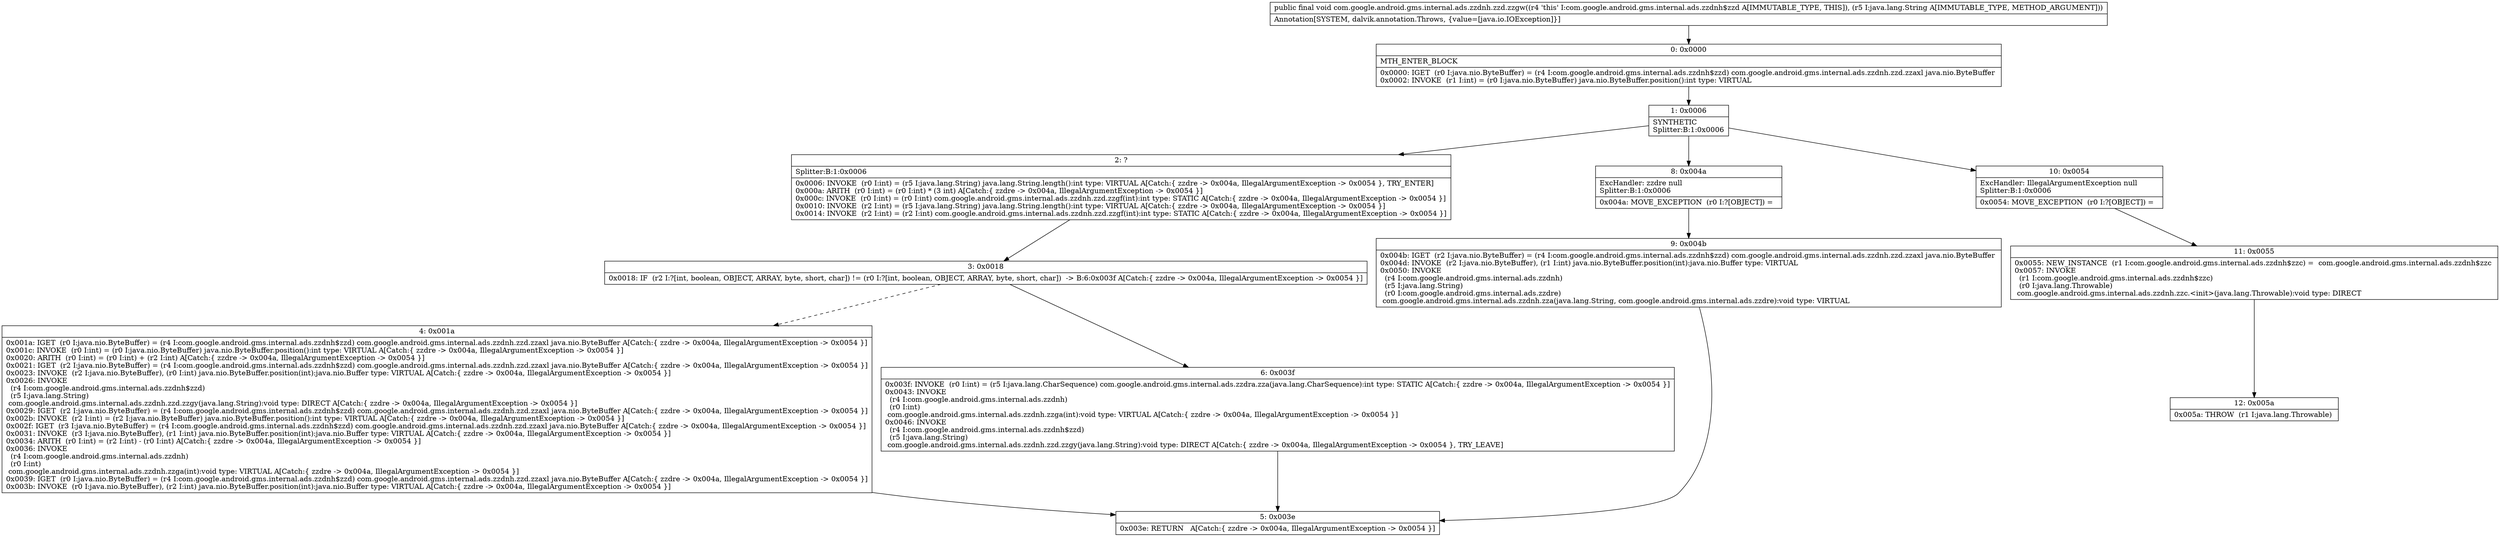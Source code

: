 digraph "CFG forcom.google.android.gms.internal.ads.zzdnh.zzd.zzgw(Ljava\/lang\/String;)V" {
Node_0 [shape=record,label="{0\:\ 0x0000|MTH_ENTER_BLOCK\l|0x0000: IGET  (r0 I:java.nio.ByteBuffer) = (r4 I:com.google.android.gms.internal.ads.zzdnh$zzd) com.google.android.gms.internal.ads.zzdnh.zzd.zzaxl java.nio.ByteBuffer \l0x0002: INVOKE  (r1 I:int) = (r0 I:java.nio.ByteBuffer) java.nio.ByteBuffer.position():int type: VIRTUAL \l}"];
Node_1 [shape=record,label="{1\:\ 0x0006|SYNTHETIC\lSplitter:B:1:0x0006\l}"];
Node_2 [shape=record,label="{2\:\ ?|Splitter:B:1:0x0006\l|0x0006: INVOKE  (r0 I:int) = (r5 I:java.lang.String) java.lang.String.length():int type: VIRTUAL A[Catch:\{ zzdre \-\> 0x004a, IllegalArgumentException \-\> 0x0054 \}, TRY_ENTER]\l0x000a: ARITH  (r0 I:int) = (r0 I:int) * (3 int) A[Catch:\{ zzdre \-\> 0x004a, IllegalArgumentException \-\> 0x0054 \}]\l0x000c: INVOKE  (r0 I:int) = (r0 I:int) com.google.android.gms.internal.ads.zzdnh.zzd.zzgf(int):int type: STATIC A[Catch:\{ zzdre \-\> 0x004a, IllegalArgumentException \-\> 0x0054 \}]\l0x0010: INVOKE  (r2 I:int) = (r5 I:java.lang.String) java.lang.String.length():int type: VIRTUAL A[Catch:\{ zzdre \-\> 0x004a, IllegalArgumentException \-\> 0x0054 \}]\l0x0014: INVOKE  (r2 I:int) = (r2 I:int) com.google.android.gms.internal.ads.zzdnh.zzd.zzgf(int):int type: STATIC A[Catch:\{ zzdre \-\> 0x004a, IllegalArgumentException \-\> 0x0054 \}]\l}"];
Node_3 [shape=record,label="{3\:\ 0x0018|0x0018: IF  (r2 I:?[int, boolean, OBJECT, ARRAY, byte, short, char]) != (r0 I:?[int, boolean, OBJECT, ARRAY, byte, short, char])  \-\> B:6:0x003f A[Catch:\{ zzdre \-\> 0x004a, IllegalArgumentException \-\> 0x0054 \}]\l}"];
Node_4 [shape=record,label="{4\:\ 0x001a|0x001a: IGET  (r0 I:java.nio.ByteBuffer) = (r4 I:com.google.android.gms.internal.ads.zzdnh$zzd) com.google.android.gms.internal.ads.zzdnh.zzd.zzaxl java.nio.ByteBuffer A[Catch:\{ zzdre \-\> 0x004a, IllegalArgumentException \-\> 0x0054 \}]\l0x001c: INVOKE  (r0 I:int) = (r0 I:java.nio.ByteBuffer) java.nio.ByteBuffer.position():int type: VIRTUAL A[Catch:\{ zzdre \-\> 0x004a, IllegalArgumentException \-\> 0x0054 \}]\l0x0020: ARITH  (r0 I:int) = (r0 I:int) + (r2 I:int) A[Catch:\{ zzdre \-\> 0x004a, IllegalArgumentException \-\> 0x0054 \}]\l0x0021: IGET  (r2 I:java.nio.ByteBuffer) = (r4 I:com.google.android.gms.internal.ads.zzdnh$zzd) com.google.android.gms.internal.ads.zzdnh.zzd.zzaxl java.nio.ByteBuffer A[Catch:\{ zzdre \-\> 0x004a, IllegalArgumentException \-\> 0x0054 \}]\l0x0023: INVOKE  (r2 I:java.nio.ByteBuffer), (r0 I:int) java.nio.ByteBuffer.position(int):java.nio.Buffer type: VIRTUAL A[Catch:\{ zzdre \-\> 0x004a, IllegalArgumentException \-\> 0x0054 \}]\l0x0026: INVOKE  \l  (r4 I:com.google.android.gms.internal.ads.zzdnh$zzd)\l  (r5 I:java.lang.String)\l com.google.android.gms.internal.ads.zzdnh.zzd.zzgy(java.lang.String):void type: DIRECT A[Catch:\{ zzdre \-\> 0x004a, IllegalArgumentException \-\> 0x0054 \}]\l0x0029: IGET  (r2 I:java.nio.ByteBuffer) = (r4 I:com.google.android.gms.internal.ads.zzdnh$zzd) com.google.android.gms.internal.ads.zzdnh.zzd.zzaxl java.nio.ByteBuffer A[Catch:\{ zzdre \-\> 0x004a, IllegalArgumentException \-\> 0x0054 \}]\l0x002b: INVOKE  (r2 I:int) = (r2 I:java.nio.ByteBuffer) java.nio.ByteBuffer.position():int type: VIRTUAL A[Catch:\{ zzdre \-\> 0x004a, IllegalArgumentException \-\> 0x0054 \}]\l0x002f: IGET  (r3 I:java.nio.ByteBuffer) = (r4 I:com.google.android.gms.internal.ads.zzdnh$zzd) com.google.android.gms.internal.ads.zzdnh.zzd.zzaxl java.nio.ByteBuffer A[Catch:\{ zzdre \-\> 0x004a, IllegalArgumentException \-\> 0x0054 \}]\l0x0031: INVOKE  (r3 I:java.nio.ByteBuffer), (r1 I:int) java.nio.ByteBuffer.position(int):java.nio.Buffer type: VIRTUAL A[Catch:\{ zzdre \-\> 0x004a, IllegalArgumentException \-\> 0x0054 \}]\l0x0034: ARITH  (r0 I:int) = (r2 I:int) \- (r0 I:int) A[Catch:\{ zzdre \-\> 0x004a, IllegalArgumentException \-\> 0x0054 \}]\l0x0036: INVOKE  \l  (r4 I:com.google.android.gms.internal.ads.zzdnh)\l  (r0 I:int)\l com.google.android.gms.internal.ads.zzdnh.zzga(int):void type: VIRTUAL A[Catch:\{ zzdre \-\> 0x004a, IllegalArgumentException \-\> 0x0054 \}]\l0x0039: IGET  (r0 I:java.nio.ByteBuffer) = (r4 I:com.google.android.gms.internal.ads.zzdnh$zzd) com.google.android.gms.internal.ads.zzdnh.zzd.zzaxl java.nio.ByteBuffer A[Catch:\{ zzdre \-\> 0x004a, IllegalArgumentException \-\> 0x0054 \}]\l0x003b: INVOKE  (r0 I:java.nio.ByteBuffer), (r2 I:int) java.nio.ByteBuffer.position(int):java.nio.Buffer type: VIRTUAL A[Catch:\{ zzdre \-\> 0x004a, IllegalArgumentException \-\> 0x0054 \}]\l}"];
Node_5 [shape=record,label="{5\:\ 0x003e|0x003e: RETURN   A[Catch:\{ zzdre \-\> 0x004a, IllegalArgumentException \-\> 0x0054 \}]\l}"];
Node_6 [shape=record,label="{6\:\ 0x003f|0x003f: INVOKE  (r0 I:int) = (r5 I:java.lang.CharSequence) com.google.android.gms.internal.ads.zzdra.zza(java.lang.CharSequence):int type: STATIC A[Catch:\{ zzdre \-\> 0x004a, IllegalArgumentException \-\> 0x0054 \}]\l0x0043: INVOKE  \l  (r4 I:com.google.android.gms.internal.ads.zzdnh)\l  (r0 I:int)\l com.google.android.gms.internal.ads.zzdnh.zzga(int):void type: VIRTUAL A[Catch:\{ zzdre \-\> 0x004a, IllegalArgumentException \-\> 0x0054 \}]\l0x0046: INVOKE  \l  (r4 I:com.google.android.gms.internal.ads.zzdnh$zzd)\l  (r5 I:java.lang.String)\l com.google.android.gms.internal.ads.zzdnh.zzd.zzgy(java.lang.String):void type: DIRECT A[Catch:\{ zzdre \-\> 0x004a, IllegalArgumentException \-\> 0x0054 \}, TRY_LEAVE]\l}"];
Node_8 [shape=record,label="{8\:\ 0x004a|ExcHandler: zzdre null\lSplitter:B:1:0x0006\l|0x004a: MOVE_EXCEPTION  (r0 I:?[OBJECT]) =  \l}"];
Node_9 [shape=record,label="{9\:\ 0x004b|0x004b: IGET  (r2 I:java.nio.ByteBuffer) = (r4 I:com.google.android.gms.internal.ads.zzdnh$zzd) com.google.android.gms.internal.ads.zzdnh.zzd.zzaxl java.nio.ByteBuffer \l0x004d: INVOKE  (r2 I:java.nio.ByteBuffer), (r1 I:int) java.nio.ByteBuffer.position(int):java.nio.Buffer type: VIRTUAL \l0x0050: INVOKE  \l  (r4 I:com.google.android.gms.internal.ads.zzdnh)\l  (r5 I:java.lang.String)\l  (r0 I:com.google.android.gms.internal.ads.zzdre)\l com.google.android.gms.internal.ads.zzdnh.zza(java.lang.String, com.google.android.gms.internal.ads.zzdre):void type: VIRTUAL \l}"];
Node_10 [shape=record,label="{10\:\ 0x0054|ExcHandler: IllegalArgumentException null\lSplitter:B:1:0x0006\l|0x0054: MOVE_EXCEPTION  (r0 I:?[OBJECT]) =  \l}"];
Node_11 [shape=record,label="{11\:\ 0x0055|0x0055: NEW_INSTANCE  (r1 I:com.google.android.gms.internal.ads.zzdnh$zzc) =  com.google.android.gms.internal.ads.zzdnh$zzc \l0x0057: INVOKE  \l  (r1 I:com.google.android.gms.internal.ads.zzdnh$zzc)\l  (r0 I:java.lang.Throwable)\l com.google.android.gms.internal.ads.zzdnh.zzc.\<init\>(java.lang.Throwable):void type: DIRECT \l}"];
Node_12 [shape=record,label="{12\:\ 0x005a|0x005a: THROW  (r1 I:java.lang.Throwable) \l}"];
MethodNode[shape=record,label="{public final void com.google.android.gms.internal.ads.zzdnh.zzd.zzgw((r4 'this' I:com.google.android.gms.internal.ads.zzdnh$zzd A[IMMUTABLE_TYPE, THIS]), (r5 I:java.lang.String A[IMMUTABLE_TYPE, METHOD_ARGUMENT]))  | Annotation[SYSTEM, dalvik.annotation.Throws, \{value=[java.io.IOException]\}]\l}"];
MethodNode -> Node_0;
Node_0 -> Node_1;
Node_1 -> Node_2;
Node_1 -> Node_8;
Node_1 -> Node_10;
Node_2 -> Node_3;
Node_3 -> Node_4[style=dashed];
Node_3 -> Node_6;
Node_4 -> Node_5;
Node_6 -> Node_5;
Node_8 -> Node_9;
Node_9 -> Node_5;
Node_10 -> Node_11;
Node_11 -> Node_12;
}


